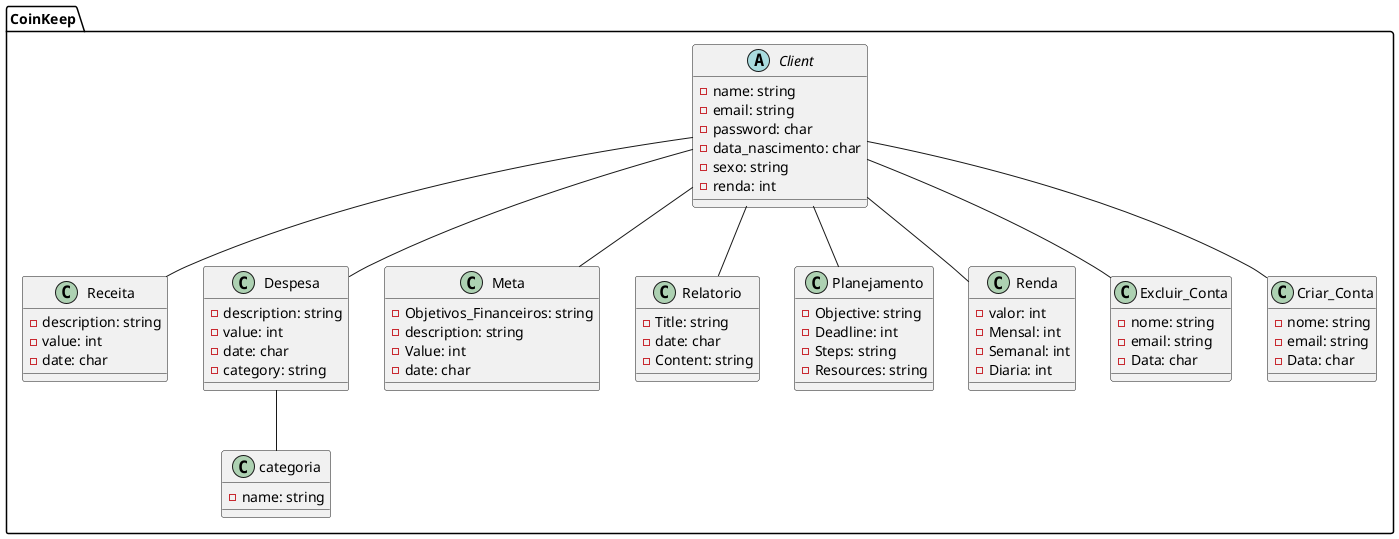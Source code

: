 @startuml

package "CoinKeep" {

  abstract Client {
    - name: string
    - email: string
    - password: char
    - data_nascimento: char
    - sexo: string
    - renda: int
    
  }

  class Receita {
    - description: string
    - value: int
    - date: char
  }

  class Despesa {
    - description: string
    - value: int
    - date: char
    - category: string
  }

  class Meta {
    - Objetivos_Financeiros: string
    - description: string
    - Value: int
    - date: char
    
  }

  class Relatorio {
    - Title: string
    - date: char
    - Content: string
  }

  class Planejamento {
    - Objective: string
    - Deadline: int
    - Steps: string
    - Resources: string
  }
  class categoria{
      - name: string
  }

  class Renda{
    - valor: int
    - Mensal: int
    - Semanal: int 
    - Diaria: int
    
  }

  class Excluir_Conta{
    - nome: string
    - email: string
    - Data: char

  }
  Class Criar_Conta{
    - nome: string
    - email: string
    - Data: char
  }
 Client -- Receita
 Client -- Despesa
 Client -- Planejamento
 Client -- Meta
 Client -- Relatorio
 Despesa -- categoria
 Client -- Renda
 Client -- Excluir_Conta
 Client -- Criar_Conta

}

@enduml